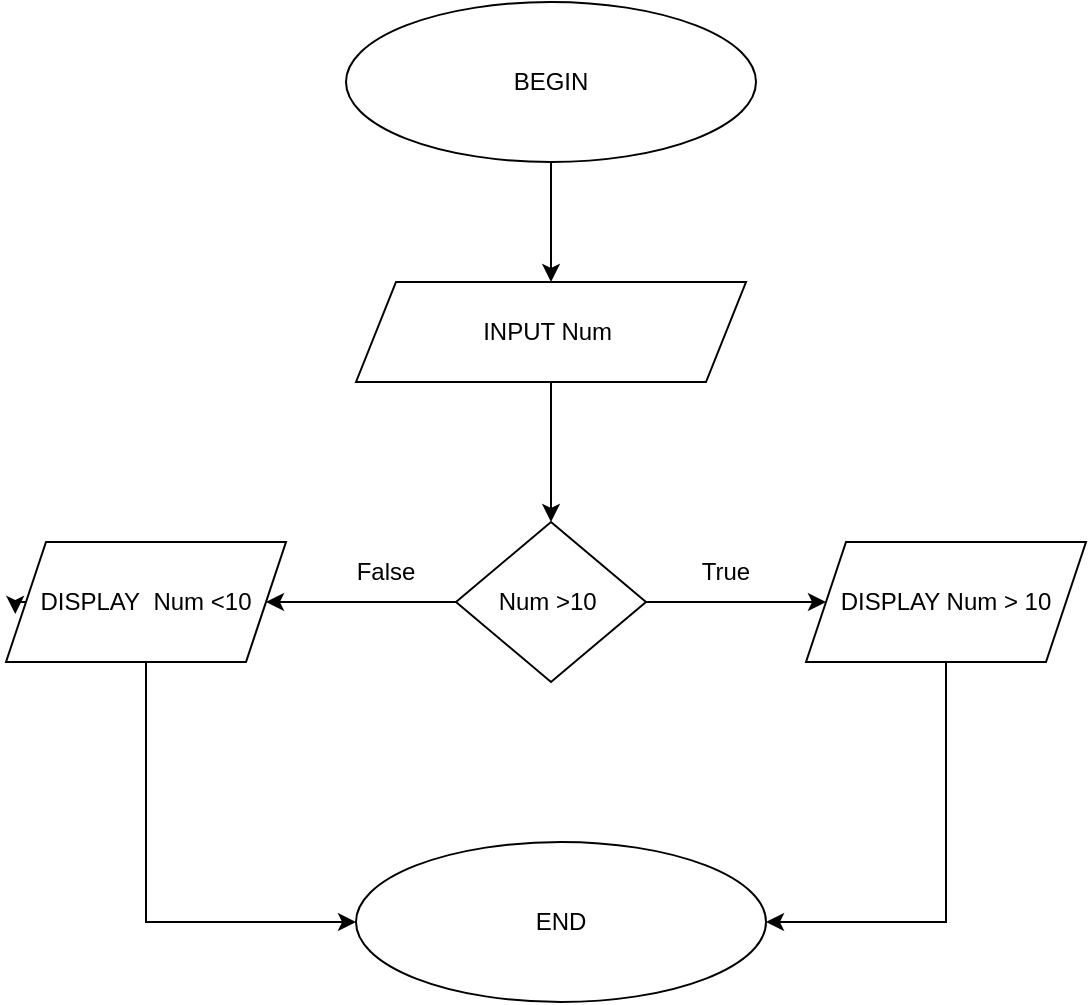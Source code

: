 <mxfile version="22.0.8" type="device">
  <diagram name="Page-1" id="sWay9D1yXI4U5tFlYcU6">
    <mxGraphModel dx="1100" dy="1705" grid="1" gridSize="10" guides="1" tooltips="1" connect="1" arrows="1" fold="1" page="1" pageScale="1" pageWidth="850" pageHeight="1100" math="0" shadow="0">
      <root>
        <mxCell id="0" />
        <mxCell id="1" parent="0" />
        <mxCell id="gp4fF0EibF4HjZjE8fEZ-18" style="edgeStyle=orthogonalEdgeStyle;rounded=0;orthogonalLoop=1;jettySize=auto;html=1;exitX=0.5;exitY=1;exitDx=0;exitDy=0;entryX=0.5;entryY=0;entryDx=0;entryDy=0;" edge="1" parent="1" source="gp4fF0EibF4HjZjE8fEZ-1" target="gp4fF0EibF4HjZjE8fEZ-2">
          <mxGeometry relative="1" as="geometry" />
        </mxCell>
        <mxCell id="gp4fF0EibF4HjZjE8fEZ-1" value="BEGIN" style="ellipse;whiteSpace=wrap;html=1;" vertex="1" parent="1">
          <mxGeometry x="320" y="-1010" width="205" height="80" as="geometry" />
        </mxCell>
        <mxCell id="gp4fF0EibF4HjZjE8fEZ-19" style="edgeStyle=orthogonalEdgeStyle;rounded=0;orthogonalLoop=1;jettySize=auto;html=1;entryX=0.5;entryY=0;entryDx=0;entryDy=0;" edge="1" parent="1" source="gp4fF0EibF4HjZjE8fEZ-2" target="gp4fF0EibF4HjZjE8fEZ-7">
          <mxGeometry relative="1" as="geometry" />
        </mxCell>
        <mxCell id="gp4fF0EibF4HjZjE8fEZ-2" value="INPUT Num&amp;nbsp;" style="shape=parallelogram;perimeter=parallelogramPerimeter;whiteSpace=wrap;html=1;fixedSize=1;" vertex="1" parent="1">
          <mxGeometry x="325" y="-870" width="195" height="50" as="geometry" />
        </mxCell>
        <mxCell id="gp4fF0EibF4HjZjE8fEZ-10" style="edgeStyle=orthogonalEdgeStyle;rounded=0;orthogonalLoop=1;jettySize=auto;html=1;" edge="1" parent="1" source="gp4fF0EibF4HjZjE8fEZ-7" target="gp4fF0EibF4HjZjE8fEZ-11">
          <mxGeometry relative="1" as="geometry">
            <mxPoint x="230" y="-710" as="targetPoint" />
          </mxGeometry>
        </mxCell>
        <mxCell id="gp4fF0EibF4HjZjE8fEZ-7" value="Num &amp;gt;10&amp;nbsp;" style="rhombus;whiteSpace=wrap;html=1;" vertex="1" parent="1">
          <mxGeometry x="375" y="-750" width="95" height="80" as="geometry" />
        </mxCell>
        <mxCell id="gp4fF0EibF4HjZjE8fEZ-24" style="edgeStyle=orthogonalEdgeStyle;rounded=0;orthogonalLoop=1;jettySize=auto;html=1;entryX=0;entryY=0.5;entryDx=0;entryDy=0;exitX=0.5;exitY=1;exitDx=0;exitDy=0;" edge="1" parent="1" source="gp4fF0EibF4HjZjE8fEZ-11" target="gp4fF0EibF4HjZjE8fEZ-17">
          <mxGeometry relative="1" as="geometry" />
        </mxCell>
        <mxCell id="gp4fF0EibF4HjZjE8fEZ-11" value="DISPLAY&amp;nbsp; Num &amp;lt;10" style="shape=parallelogram;perimeter=parallelogramPerimeter;whiteSpace=wrap;html=1;fixedSize=1;" vertex="1" parent="1">
          <mxGeometry x="150" y="-740" width="140" height="60" as="geometry" />
        </mxCell>
        <mxCell id="gp4fF0EibF4HjZjE8fEZ-25" style="edgeStyle=orthogonalEdgeStyle;rounded=0;orthogonalLoop=1;jettySize=auto;html=1;entryX=1;entryY=0.5;entryDx=0;entryDy=0;exitX=0.5;exitY=1;exitDx=0;exitDy=0;" edge="1" parent="1" source="gp4fF0EibF4HjZjE8fEZ-12" target="gp4fF0EibF4HjZjE8fEZ-17">
          <mxGeometry relative="1" as="geometry" />
        </mxCell>
        <mxCell id="gp4fF0EibF4HjZjE8fEZ-13" value="True" style="text;html=1;strokeColor=none;fillColor=none;align=center;verticalAlign=middle;whiteSpace=wrap;rounded=0;" vertex="1" parent="1">
          <mxGeometry x="480" y="-740" width="60" height="30" as="geometry" />
        </mxCell>
        <mxCell id="gp4fF0EibF4HjZjE8fEZ-14" value="False" style="text;html=1;strokeColor=none;fillColor=none;align=center;verticalAlign=middle;whiteSpace=wrap;rounded=0;" vertex="1" parent="1">
          <mxGeometry x="310" y="-740" width="60" height="30" as="geometry" />
        </mxCell>
        <mxCell id="gp4fF0EibF4HjZjE8fEZ-16" style="edgeStyle=orthogonalEdgeStyle;rounded=0;orthogonalLoop=1;jettySize=auto;html=1;exitX=0;exitY=0.5;exitDx=0;exitDy=0;entryX=0.033;entryY=0.6;entryDx=0;entryDy=0;entryPerimeter=0;" edge="1" parent="1" source="gp4fF0EibF4HjZjE8fEZ-11" target="gp4fF0EibF4HjZjE8fEZ-11">
          <mxGeometry relative="1" as="geometry" />
        </mxCell>
        <mxCell id="gp4fF0EibF4HjZjE8fEZ-17" value="END" style="ellipse;whiteSpace=wrap;html=1;" vertex="1" parent="1">
          <mxGeometry x="325" y="-590" width="205" height="80" as="geometry" />
        </mxCell>
        <mxCell id="gp4fF0EibF4HjZjE8fEZ-26" value="" style="edgeStyle=orthogonalEdgeStyle;rounded=0;orthogonalLoop=1;jettySize=auto;html=1;" edge="1" parent="1" source="gp4fF0EibF4HjZjE8fEZ-7" target="gp4fF0EibF4HjZjE8fEZ-12">
          <mxGeometry relative="1" as="geometry">
            <mxPoint x="610" y="-710" as="targetPoint" />
            <mxPoint x="470" y="-710" as="sourcePoint" />
          </mxGeometry>
        </mxCell>
        <mxCell id="gp4fF0EibF4HjZjE8fEZ-12" value="DISPLAY Num &amp;gt; 10" style="shape=parallelogram;perimeter=parallelogramPerimeter;whiteSpace=wrap;html=1;fixedSize=1;" vertex="1" parent="1">
          <mxGeometry x="550" y="-740" width="140" height="60" as="geometry" />
        </mxCell>
      </root>
    </mxGraphModel>
  </diagram>
</mxfile>

